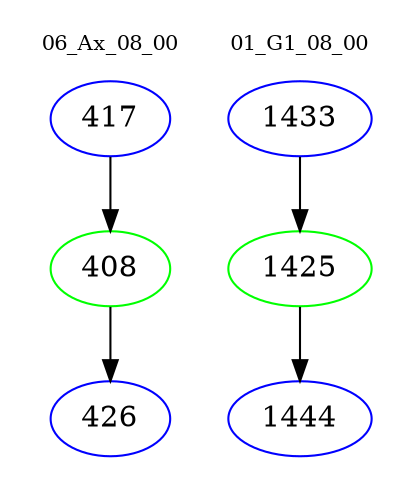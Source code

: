 digraph{
subgraph cluster_0 {
color = white
label = "06_Ax_08_00";
fontsize=10;
T0_417 [label="417", color="blue"]
T0_417 -> T0_408 [color="black"]
T0_408 [label="408", color="green"]
T0_408 -> T0_426 [color="black"]
T0_426 [label="426", color="blue"]
}
subgraph cluster_1 {
color = white
label = "01_G1_08_00";
fontsize=10;
T1_1433 [label="1433", color="blue"]
T1_1433 -> T1_1425 [color="black"]
T1_1425 [label="1425", color="green"]
T1_1425 -> T1_1444 [color="black"]
T1_1444 [label="1444", color="blue"]
}
}

